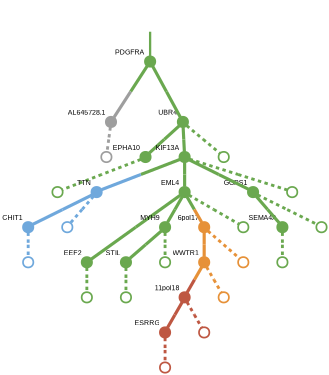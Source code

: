 strict digraph  {
graph[splines=false]; nodesep=0.7; rankdir=TB; ranksep=0.6; forcelabels=true; dpi=600; size=2.5;
0 [color="#6aa84fff", fillcolor="#6aa84fff", fixedsize=true, fontname=Arial, fontsize="12pt", height="0.25", label="", penwidth=3, shape=circle, style=filled, xlabel=PDGFRA];
1 [color="#9e9e9eff", fillcolor="#9e9e9eff", fixedsize=true, fontname=Arial, fontsize="12pt", height="0.25", label="", penwidth=3, shape=circle, style=filled, xlabel="AL645728.1"];
3 [color="#6aa84fff", fillcolor="#6aa84fff", fixedsize=true, fontname=Arial, fontsize="12pt", height="0.25", label="", penwidth=3, shape=circle, style=filled, xlabel=UBR4];
17 [color="#9e9e9eff", fillcolor="#9e9e9eff", fixedsize=true, fontname=Arial, fontsize="12pt", height="0.25", label="", penwidth=3, shape=circle, style=solid, xlabel=""];
2 [color="#6aa84fff", fillcolor="#6aa84fff", fixedsize=true, fontname=Arial, fontsize="12pt", height="0.25", label="", penwidth=3, shape=circle, style=filled, xlabel=EEF2];
18 [color="#6aa84fff", fillcolor="#6aa84fff", fixedsize=true, fontname=Arial, fontsize="12pt", height="0.25", label="", penwidth=3, shape=circle, style=solid, xlabel=""];
8 [color="#6aa84fff", fillcolor="#6aa84fff", fixedsize=true, fontname=Arial, fontsize="12pt", height="0.25", label="", penwidth=3, shape=circle, style=filled, xlabel=EPHA10];
14 [color="#6aa84fff", fillcolor="#6aa84fff", fixedsize=true, fontname=Arial, fontsize="12pt", height="0.25", label="", penwidth=3, shape=circle, style=filled, xlabel=KIF13A];
19 [color="#6aa84fff", fillcolor="#6aa84fff", fixedsize=true, fontname=Arial, fontsize="12pt", height="0.25", label="", penwidth=3, shape=circle, style=solid, xlabel=""];
4 [color="#6aa84fff", fillcolor="#6aa84fff", fixedsize=true, fontname=Arial, fontsize="12pt", height="0.25", label="", penwidth=3, shape=circle, style=filled, xlabel=SEMA4A];
20 [color="#6aa84fff", fillcolor="#6aa84fff", fixedsize=true, fontname=Arial, fontsize="12pt", height="0.25", label="", penwidth=3, shape=circle, style=solid, xlabel=""];
5 [color="#6fa8dcff", fillcolor="#6fa8dcff", fixedsize=true, fontname=Arial, fontsize="12pt", height="0.25", label="", penwidth=3, shape=circle, style=filled, xlabel=TTN];
10 [color="#6fa8dcff", fillcolor="#6fa8dcff", fixedsize=true, fontname=Arial, fontsize="12pt", height="0.25", label="", penwidth=3, shape=circle, style=filled, xlabel=CHIT1];
21 [color="#6fa8dcff", fillcolor="#6fa8dcff", fixedsize=true, fontname=Arial, fontsize="12pt", height="0.25", label="", penwidth=3, shape=circle, style=solid, xlabel=""];
6 [color="#6aa84fff", fillcolor="#6aa84fff", fixedsize=true, fontname=Arial, fontsize="12pt", height="0.25", label="", penwidth=3, shape=circle, style=filled, xlabel=EML4];
9 [color="#6aa84fff", fillcolor="#6aa84fff", fixedsize=true, fontname=Arial, fontsize="12pt", height="0.25", label="", penwidth=3, shape=circle, style=filled, xlabel=MYH9];
15 [color="#e69138ff", fillcolor="#e69138ff", fixedsize=true, fontname=Arial, fontsize="12pt", height="0.25", label="", penwidth=3, shape=circle, style=filled, xlabel="6pol17"];
22 [color="#6aa84fff", fillcolor="#6aa84fff", fixedsize=true, fontname=Arial, fontsize="12pt", height="0.25", label="", penwidth=3, shape=circle, style=solid, xlabel=""];
7 [color="#be5742ff", fillcolor="#be5742ff", fixedsize=true, fontname=Arial, fontsize="12pt", height="0.25", label="", penwidth=3, shape=circle, style=filled, xlabel=ESRRG];
24 [color="#be5742ff", fillcolor="#be5742ff", fixedsize=true, fontname=Arial, fontsize="12pt", height="0.25", label="", penwidth=3, shape=circle, style=solid, xlabel=""];
25 [color="#6aa84fff", fillcolor="#6aa84fff", fixedsize=true, fontname=Arial, fontsize="12pt", height="0.25", label="", penwidth=3, shape=circle, style=solid, xlabel=""];
12 [color="#6aa84fff", fillcolor="#6aa84fff", fixedsize=true, fontname=Arial, fontsize="12pt", height="0.25", label="", penwidth=3, shape=circle, style=filled, xlabel=STIL];
26 [color="#6aa84fff", fillcolor="#6aa84fff", fixedsize=true, fontname=Arial, fontsize="12pt", height="0.25", label="", penwidth=3, shape=circle, style=solid, xlabel=""];
27 [color="#6fa8dcff", fillcolor="#6fa8dcff", fixedsize=true, fontname=Arial, fontsize="12pt", height="0.25", label="", penwidth=3, shape=circle, style=solid, xlabel=""];
11 [color="#e69138ff", fillcolor="#e69138ff", fixedsize=true, fontname=Arial, fontsize="12pt", height="0.25", label="", penwidth=3, shape=circle, style=filled, xlabel=WWTR1];
16 [color="#be5742ff", fillcolor="#be5742ff", fixedsize=true, fontname=Arial, fontsize="12pt", height="0.25", label="", penwidth=3, shape=circle, style=filled, xlabel="11pol18"];
29 [color="#e69138ff", fillcolor="#e69138ff", fixedsize=true, fontname=Arial, fontsize="12pt", height="0.25", label="", penwidth=3, shape=circle, style=solid, xlabel=""];
30 [color="#6aa84fff", fillcolor="#6aa84fff", fixedsize=true, fontname=Arial, fontsize="12pt", height="0.25", label="", penwidth=3, shape=circle, style=solid, xlabel=""];
13 [color="#6aa84fff", fillcolor="#6aa84fff", fixedsize=true, fontname=Arial, fontsize="12pt", height="0.25", label="", penwidth=3, shape=circle, style=filled, xlabel=GGPS1];
31 [color="#6aa84fff", fillcolor="#6aa84fff", fixedsize=true, fontname=Arial, fontsize="12pt", height="0.25", label="", penwidth=3, shape=circle, style=solid, xlabel=""];
32 [color="#6aa84fff", fillcolor="#6aa84fff", fixedsize=true, fontname=Arial, fontsize="12pt", height="0.25", label="", penwidth=3, shape=circle, style=solid, xlabel=""];
23 [color="#e69138ff", fillcolor="#e69138ff", fixedsize=true, fontname=Arial, fontsize="12pt", height="0.25", label="", penwidth=3, shape=circle, style=solid, xlabel=""];
28 [color="#be5742ff", fillcolor="#be5742ff", fixedsize=true, fontname=Arial, fontsize="12pt", height="0.25", label="", penwidth=3, shape=circle, style=solid, xlabel=""];
normal [label="", penwidth=3, style=invis, xlabel=PDGFRA];
0 -> 1  [arrowsize=0, color="#6aa84fff;0.5:#9e9e9eff", minlen="2.5", penwidth="5.5", style=solid];
0 -> 3  [arrowsize=0, color="#6aa84fff;0.5:#6aa84fff", minlen="2.03125", penwidth="5.5", style=solid];
1 -> 17  [arrowsize=0, color="#9e9e9eff;0.5:#9e9e9eff", minlen="1.140625", penwidth=5, style=dashed];
3 -> 8  [arrowsize=0, color="#6aa84fff;0.5:#6aa84fff", minlen="1.375", penwidth="5.5", style=solid];
3 -> 14  [arrowsize=0, color="#6aa84fff;0.5:#6aa84fff", minlen="1.28125", penwidth="5.5", style=solid];
3 -> 19  [arrowsize=0, color="#6aa84fff;0.5:#6aa84fff", minlen="1.140625", penwidth=5, style=dashed];
2 -> 18  [arrowsize=0, color="#6aa84fff;0.5:#6aa84fff", minlen="1.140625", penwidth=5, style=dashed];
8 -> 25  [arrowsize=0, color="#6aa84fff;0.5:#6aa84fff", minlen="1.140625", penwidth=5, style=dashed];
14 -> 5  [arrowsize=0, color="#6aa84fff;0.5:#6fa8dcff", minlen="1.515625", penwidth="5.5", style=solid];
14 -> 6  [arrowsize=0, color="#6aa84fff;0.5:#6aa84fff", minlen="1.421875", penwidth="5.5", style=solid];
14 -> 13  [arrowsize=0, color="#6aa84fff;0.5:#6aa84fff", minlen="1.28125", penwidth="5.5", style=solid];
14 -> 32  [arrowsize=0, color="#6aa84fff;0.5:#6aa84fff", minlen="1.140625", penwidth=5, style=dashed];
4 -> 20  [arrowsize=0, color="#6aa84fff;0.5:#6aa84fff", minlen="1.140625", penwidth=5, style=dashed];
5 -> 10  [arrowsize=0, color="#6fa8dcff;0.5:#6fa8dcff", minlen="1.328125", penwidth="5.5", style=solid];
5 -> 21  [arrowsize=0, color="#6fa8dcff;0.5:#6fa8dcff", minlen="1.140625", penwidth=5, style=dashed];
10 -> 27  [arrowsize=0, color="#6fa8dcff;0.5:#6fa8dcff", minlen="1.140625", penwidth=5, style=dashed];
6 -> 2  [arrowsize=0, color="#6aa84fff;0.5:#6aa84fff", minlen="2.21875", penwidth="5.5", style=solid];
6 -> 9  [arrowsize=0, color="#6aa84fff;0.5:#6aa84fff", minlen="1.328125", penwidth="5.5", style=solid];
6 -> 15  [arrowsize=0, color="#6aa84fff;0.5:#e69138ff", minlen="1.140625", penwidth="5.5", style=solid];
6 -> 22  [arrowsize=0, color="#6aa84fff;0.5:#6aa84fff", minlen="1.140625", penwidth=5, style=dashed];
9 -> 12  [arrowsize=0, color="#6aa84fff;0.5:#6aa84fff", minlen="1.28125", penwidth="5.5", style=solid];
9 -> 26  [arrowsize=0, color="#6aa84fff;0.5:#6aa84fff", minlen="1.140625", penwidth=5, style=dashed];
15 -> 11  [arrowsize=0, color="#e69138ff;0.5:#e69138ff", minlen="1.328125", penwidth="5.5", style=solid];
15 -> 23  [arrowsize=0, color="#e69138ff;0.5:#e69138ff", minlen="1.140625", penwidth=5, style=dashed];
7 -> 24  [arrowsize=0, color="#be5742ff;0.5:#be5742ff", minlen="1.140625", penwidth=5, style=dashed];
12 -> 30  [arrowsize=0, color="#6aa84fff;0.5:#6aa84fff", minlen="1.140625", penwidth=5, style=dashed];
11 -> 16  [arrowsize=0, color="#e69138ff;0.5:#be5742ff", minlen="1.140625", penwidth="5.5", style=solid];
11 -> 29  [arrowsize=0, color="#e69138ff;0.5:#e69138ff", minlen="1.140625", penwidth=5, style=dashed];
16 -> 7  [arrowsize=0, color="#be5742ff;0.5:#be5742ff", minlen="1.375", penwidth="5.5", style=solid];
16 -> 28  [arrowsize=0, color="#be5742ff;0.5:#be5742ff", minlen="1.140625", penwidth=5, style=dashed];
13 -> 4  [arrowsize=0, color="#6aa84fff;0.5:#6aa84fff", minlen="1.609375", penwidth="5.5", style=solid];
13 -> 31  [arrowsize=0, color="#6aa84fff;0.5:#6aa84fff", minlen="1.140625", penwidth=5, style=dashed];
normal -> 0  [arrowsize=0, color="#6aa84fff", label="", penwidth=4, style=solid];
}
